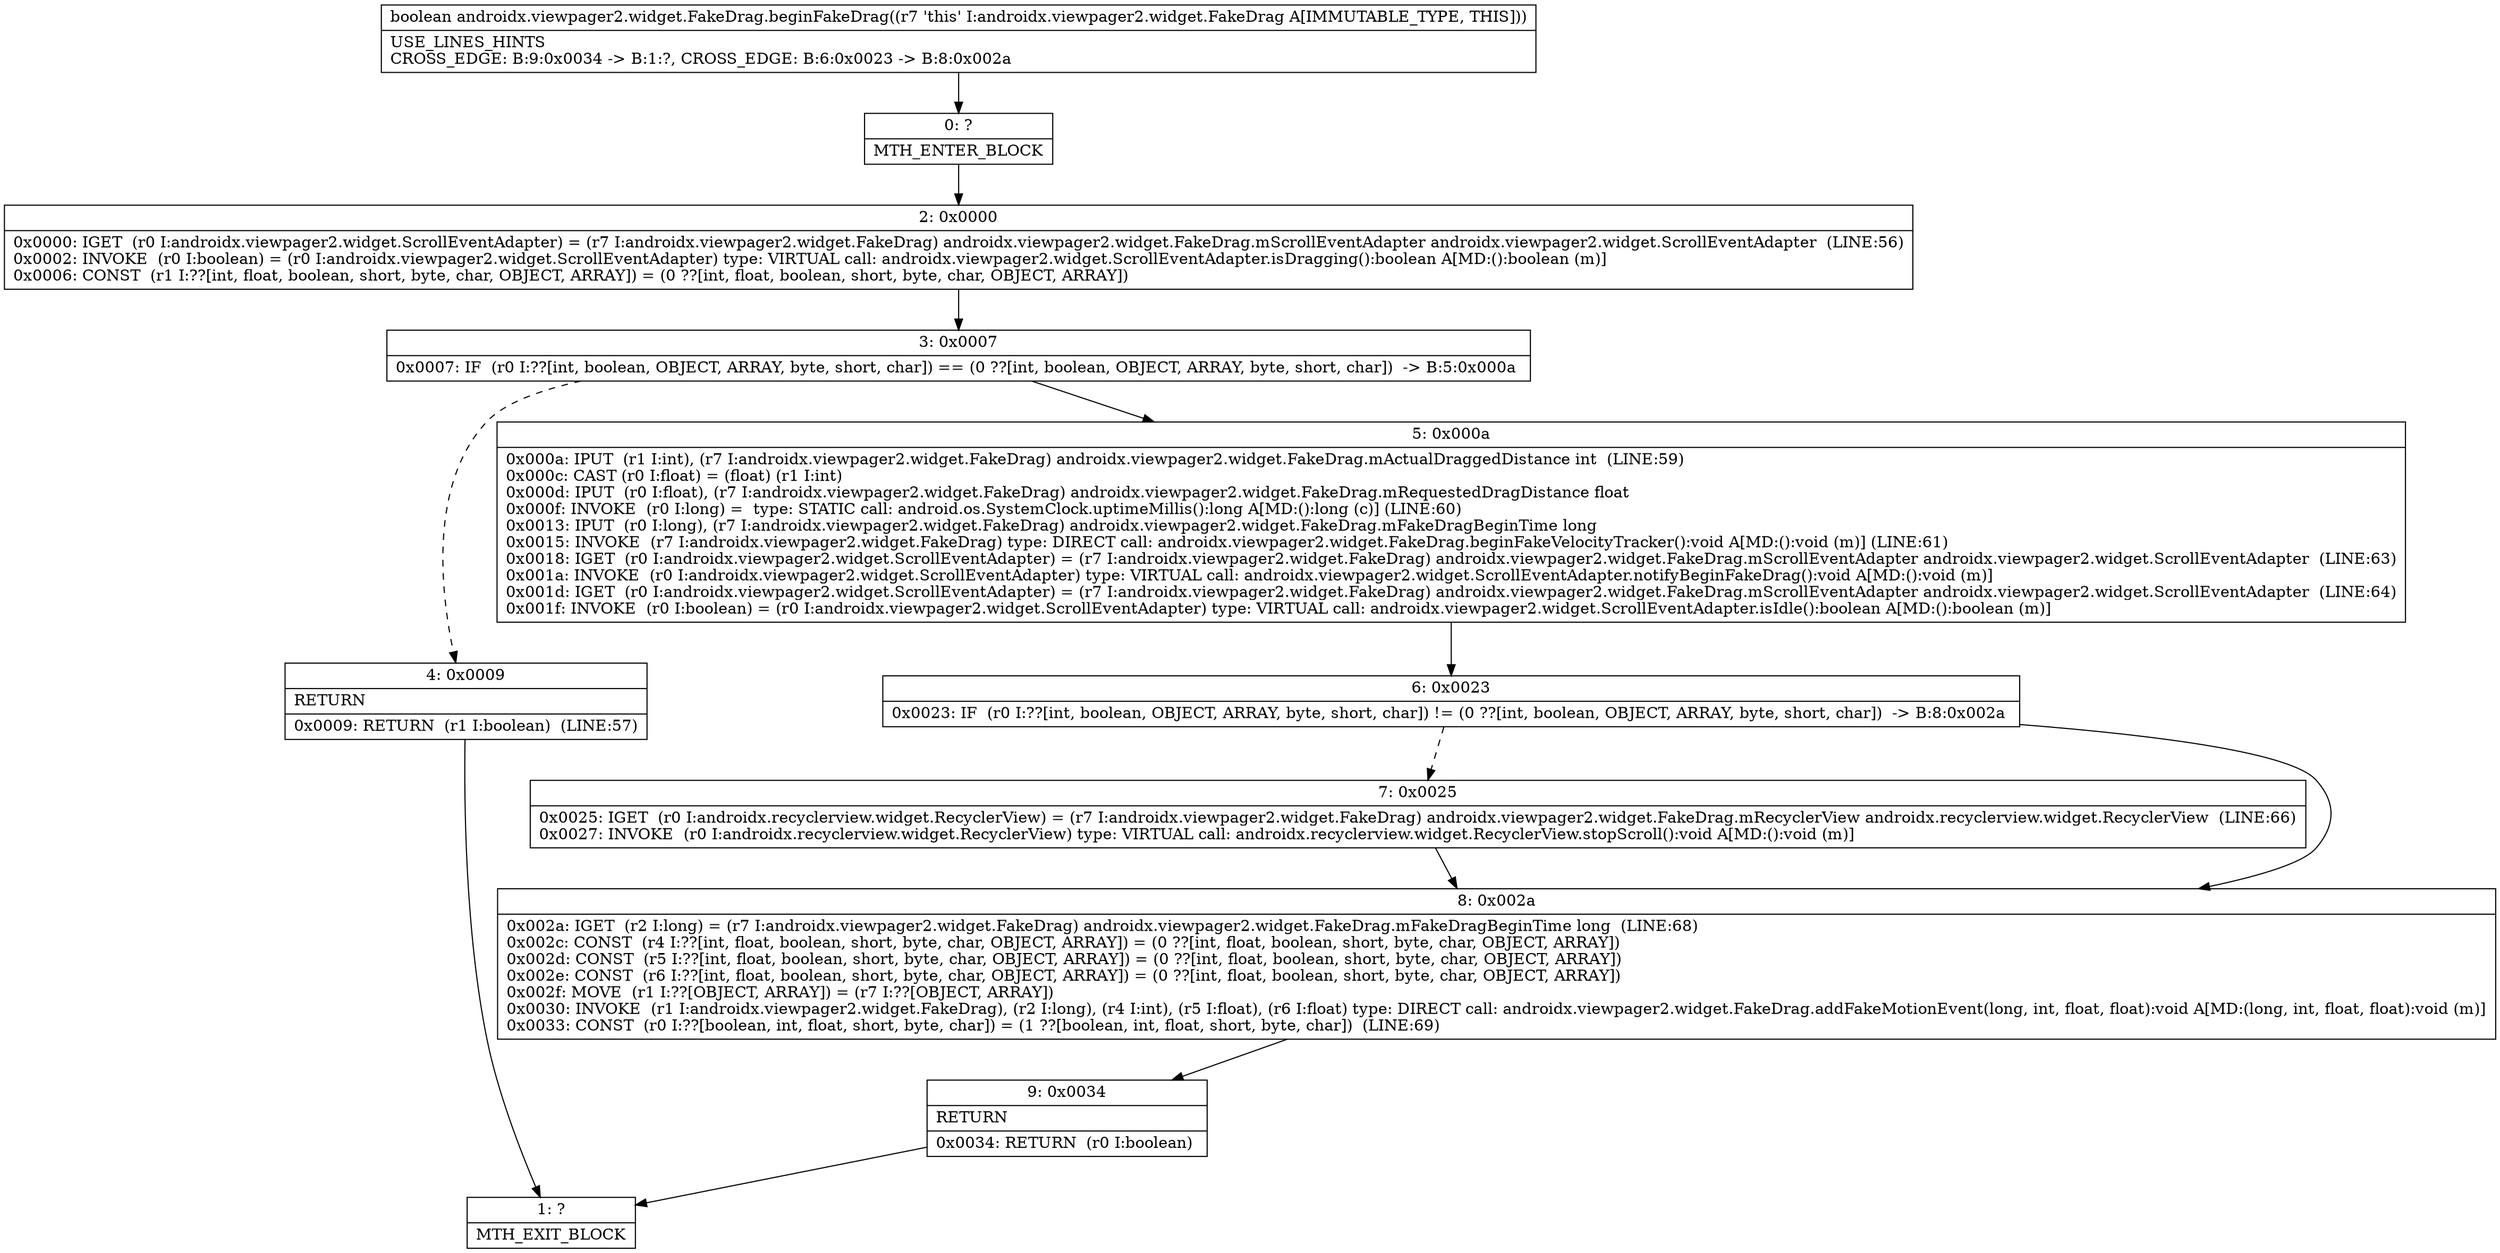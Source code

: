 digraph "CFG forandroidx.viewpager2.widget.FakeDrag.beginFakeDrag()Z" {
Node_0 [shape=record,label="{0\:\ ?|MTH_ENTER_BLOCK\l}"];
Node_2 [shape=record,label="{2\:\ 0x0000|0x0000: IGET  (r0 I:androidx.viewpager2.widget.ScrollEventAdapter) = (r7 I:androidx.viewpager2.widget.FakeDrag) androidx.viewpager2.widget.FakeDrag.mScrollEventAdapter androidx.viewpager2.widget.ScrollEventAdapter  (LINE:56)\l0x0002: INVOKE  (r0 I:boolean) = (r0 I:androidx.viewpager2.widget.ScrollEventAdapter) type: VIRTUAL call: androidx.viewpager2.widget.ScrollEventAdapter.isDragging():boolean A[MD:():boolean (m)]\l0x0006: CONST  (r1 I:??[int, float, boolean, short, byte, char, OBJECT, ARRAY]) = (0 ??[int, float, boolean, short, byte, char, OBJECT, ARRAY]) \l}"];
Node_3 [shape=record,label="{3\:\ 0x0007|0x0007: IF  (r0 I:??[int, boolean, OBJECT, ARRAY, byte, short, char]) == (0 ??[int, boolean, OBJECT, ARRAY, byte, short, char])  \-\> B:5:0x000a \l}"];
Node_4 [shape=record,label="{4\:\ 0x0009|RETURN\l|0x0009: RETURN  (r1 I:boolean)  (LINE:57)\l}"];
Node_1 [shape=record,label="{1\:\ ?|MTH_EXIT_BLOCK\l}"];
Node_5 [shape=record,label="{5\:\ 0x000a|0x000a: IPUT  (r1 I:int), (r7 I:androidx.viewpager2.widget.FakeDrag) androidx.viewpager2.widget.FakeDrag.mActualDraggedDistance int  (LINE:59)\l0x000c: CAST (r0 I:float) = (float) (r1 I:int) \l0x000d: IPUT  (r0 I:float), (r7 I:androidx.viewpager2.widget.FakeDrag) androidx.viewpager2.widget.FakeDrag.mRequestedDragDistance float \l0x000f: INVOKE  (r0 I:long) =  type: STATIC call: android.os.SystemClock.uptimeMillis():long A[MD:():long (c)] (LINE:60)\l0x0013: IPUT  (r0 I:long), (r7 I:androidx.viewpager2.widget.FakeDrag) androidx.viewpager2.widget.FakeDrag.mFakeDragBeginTime long \l0x0015: INVOKE  (r7 I:androidx.viewpager2.widget.FakeDrag) type: DIRECT call: androidx.viewpager2.widget.FakeDrag.beginFakeVelocityTracker():void A[MD:():void (m)] (LINE:61)\l0x0018: IGET  (r0 I:androidx.viewpager2.widget.ScrollEventAdapter) = (r7 I:androidx.viewpager2.widget.FakeDrag) androidx.viewpager2.widget.FakeDrag.mScrollEventAdapter androidx.viewpager2.widget.ScrollEventAdapter  (LINE:63)\l0x001a: INVOKE  (r0 I:androidx.viewpager2.widget.ScrollEventAdapter) type: VIRTUAL call: androidx.viewpager2.widget.ScrollEventAdapter.notifyBeginFakeDrag():void A[MD:():void (m)]\l0x001d: IGET  (r0 I:androidx.viewpager2.widget.ScrollEventAdapter) = (r7 I:androidx.viewpager2.widget.FakeDrag) androidx.viewpager2.widget.FakeDrag.mScrollEventAdapter androidx.viewpager2.widget.ScrollEventAdapter  (LINE:64)\l0x001f: INVOKE  (r0 I:boolean) = (r0 I:androidx.viewpager2.widget.ScrollEventAdapter) type: VIRTUAL call: androidx.viewpager2.widget.ScrollEventAdapter.isIdle():boolean A[MD:():boolean (m)]\l}"];
Node_6 [shape=record,label="{6\:\ 0x0023|0x0023: IF  (r0 I:??[int, boolean, OBJECT, ARRAY, byte, short, char]) != (0 ??[int, boolean, OBJECT, ARRAY, byte, short, char])  \-\> B:8:0x002a \l}"];
Node_7 [shape=record,label="{7\:\ 0x0025|0x0025: IGET  (r0 I:androidx.recyclerview.widget.RecyclerView) = (r7 I:androidx.viewpager2.widget.FakeDrag) androidx.viewpager2.widget.FakeDrag.mRecyclerView androidx.recyclerview.widget.RecyclerView  (LINE:66)\l0x0027: INVOKE  (r0 I:androidx.recyclerview.widget.RecyclerView) type: VIRTUAL call: androidx.recyclerview.widget.RecyclerView.stopScroll():void A[MD:():void (m)]\l}"];
Node_8 [shape=record,label="{8\:\ 0x002a|0x002a: IGET  (r2 I:long) = (r7 I:androidx.viewpager2.widget.FakeDrag) androidx.viewpager2.widget.FakeDrag.mFakeDragBeginTime long  (LINE:68)\l0x002c: CONST  (r4 I:??[int, float, boolean, short, byte, char, OBJECT, ARRAY]) = (0 ??[int, float, boolean, short, byte, char, OBJECT, ARRAY]) \l0x002d: CONST  (r5 I:??[int, float, boolean, short, byte, char, OBJECT, ARRAY]) = (0 ??[int, float, boolean, short, byte, char, OBJECT, ARRAY]) \l0x002e: CONST  (r6 I:??[int, float, boolean, short, byte, char, OBJECT, ARRAY]) = (0 ??[int, float, boolean, short, byte, char, OBJECT, ARRAY]) \l0x002f: MOVE  (r1 I:??[OBJECT, ARRAY]) = (r7 I:??[OBJECT, ARRAY]) \l0x0030: INVOKE  (r1 I:androidx.viewpager2.widget.FakeDrag), (r2 I:long), (r4 I:int), (r5 I:float), (r6 I:float) type: DIRECT call: androidx.viewpager2.widget.FakeDrag.addFakeMotionEvent(long, int, float, float):void A[MD:(long, int, float, float):void (m)]\l0x0033: CONST  (r0 I:??[boolean, int, float, short, byte, char]) = (1 ??[boolean, int, float, short, byte, char])  (LINE:69)\l}"];
Node_9 [shape=record,label="{9\:\ 0x0034|RETURN\l|0x0034: RETURN  (r0 I:boolean) \l}"];
MethodNode[shape=record,label="{boolean androidx.viewpager2.widget.FakeDrag.beginFakeDrag((r7 'this' I:androidx.viewpager2.widget.FakeDrag A[IMMUTABLE_TYPE, THIS]))  | USE_LINES_HINTS\lCROSS_EDGE: B:9:0x0034 \-\> B:1:?, CROSS_EDGE: B:6:0x0023 \-\> B:8:0x002a\l}"];
MethodNode -> Node_0;Node_0 -> Node_2;
Node_2 -> Node_3;
Node_3 -> Node_4[style=dashed];
Node_3 -> Node_5;
Node_4 -> Node_1;
Node_5 -> Node_6;
Node_6 -> Node_7[style=dashed];
Node_6 -> Node_8;
Node_7 -> Node_8;
Node_8 -> Node_9;
Node_9 -> Node_1;
}

